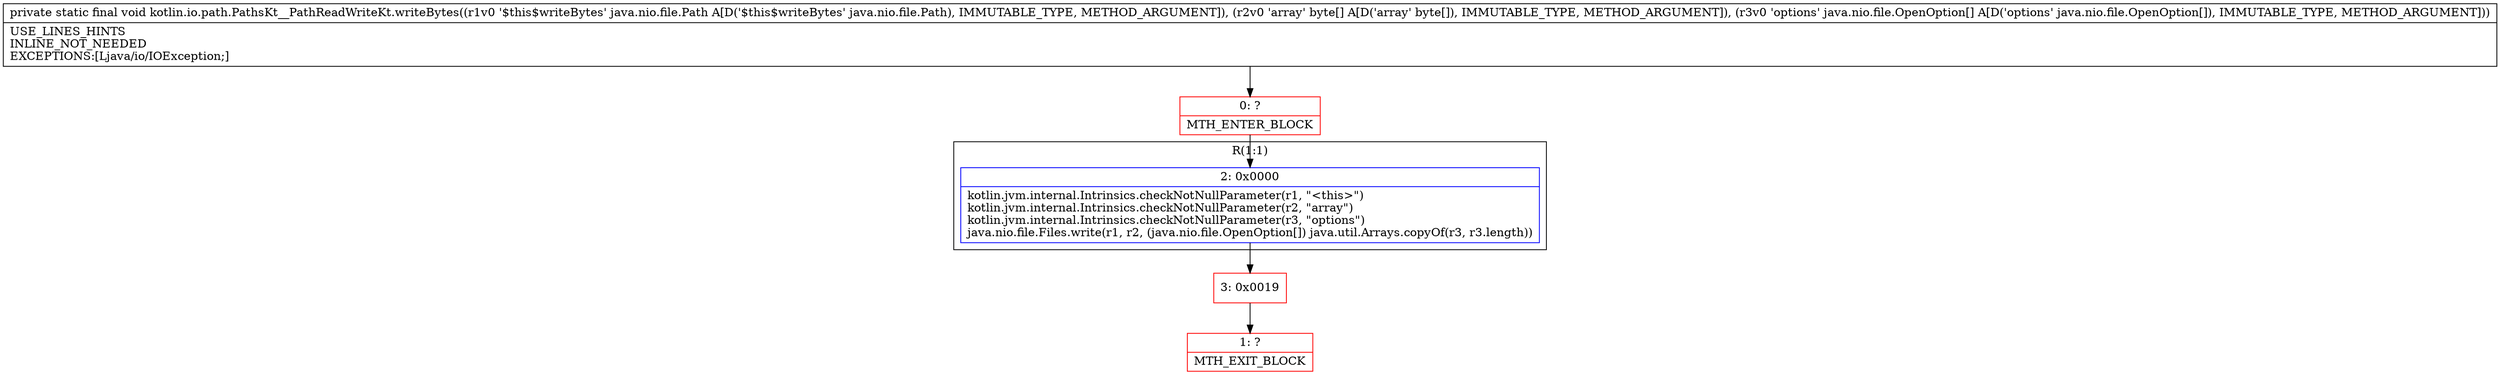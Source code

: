 digraph "CFG forkotlin.io.path.PathsKt__PathReadWriteKt.writeBytes(Ljava\/nio\/file\/Path;[B[Ljava\/nio\/file\/OpenOption;)V" {
subgraph cluster_Region_705405822 {
label = "R(1:1)";
node [shape=record,color=blue];
Node_2 [shape=record,label="{2\:\ 0x0000|kotlin.jvm.internal.Intrinsics.checkNotNullParameter(r1, \"\<this\>\")\lkotlin.jvm.internal.Intrinsics.checkNotNullParameter(r2, \"array\")\lkotlin.jvm.internal.Intrinsics.checkNotNullParameter(r3, \"options\")\ljava.nio.file.Files.write(r1, r2, (java.nio.file.OpenOption[]) java.util.Arrays.copyOf(r3, r3.length))\l}"];
}
Node_0 [shape=record,color=red,label="{0\:\ ?|MTH_ENTER_BLOCK\l}"];
Node_3 [shape=record,color=red,label="{3\:\ 0x0019}"];
Node_1 [shape=record,color=red,label="{1\:\ ?|MTH_EXIT_BLOCK\l}"];
MethodNode[shape=record,label="{private static final void kotlin.io.path.PathsKt__PathReadWriteKt.writeBytes((r1v0 '$this$writeBytes' java.nio.file.Path A[D('$this$writeBytes' java.nio.file.Path), IMMUTABLE_TYPE, METHOD_ARGUMENT]), (r2v0 'array' byte[] A[D('array' byte[]), IMMUTABLE_TYPE, METHOD_ARGUMENT]), (r3v0 'options' java.nio.file.OpenOption[] A[D('options' java.nio.file.OpenOption[]), IMMUTABLE_TYPE, METHOD_ARGUMENT]))  | USE_LINES_HINTS\lINLINE_NOT_NEEDED\lEXCEPTIONS:[Ljava\/io\/IOException;]\l}"];
MethodNode -> Node_0;Node_2 -> Node_3;
Node_0 -> Node_2;
Node_3 -> Node_1;
}


